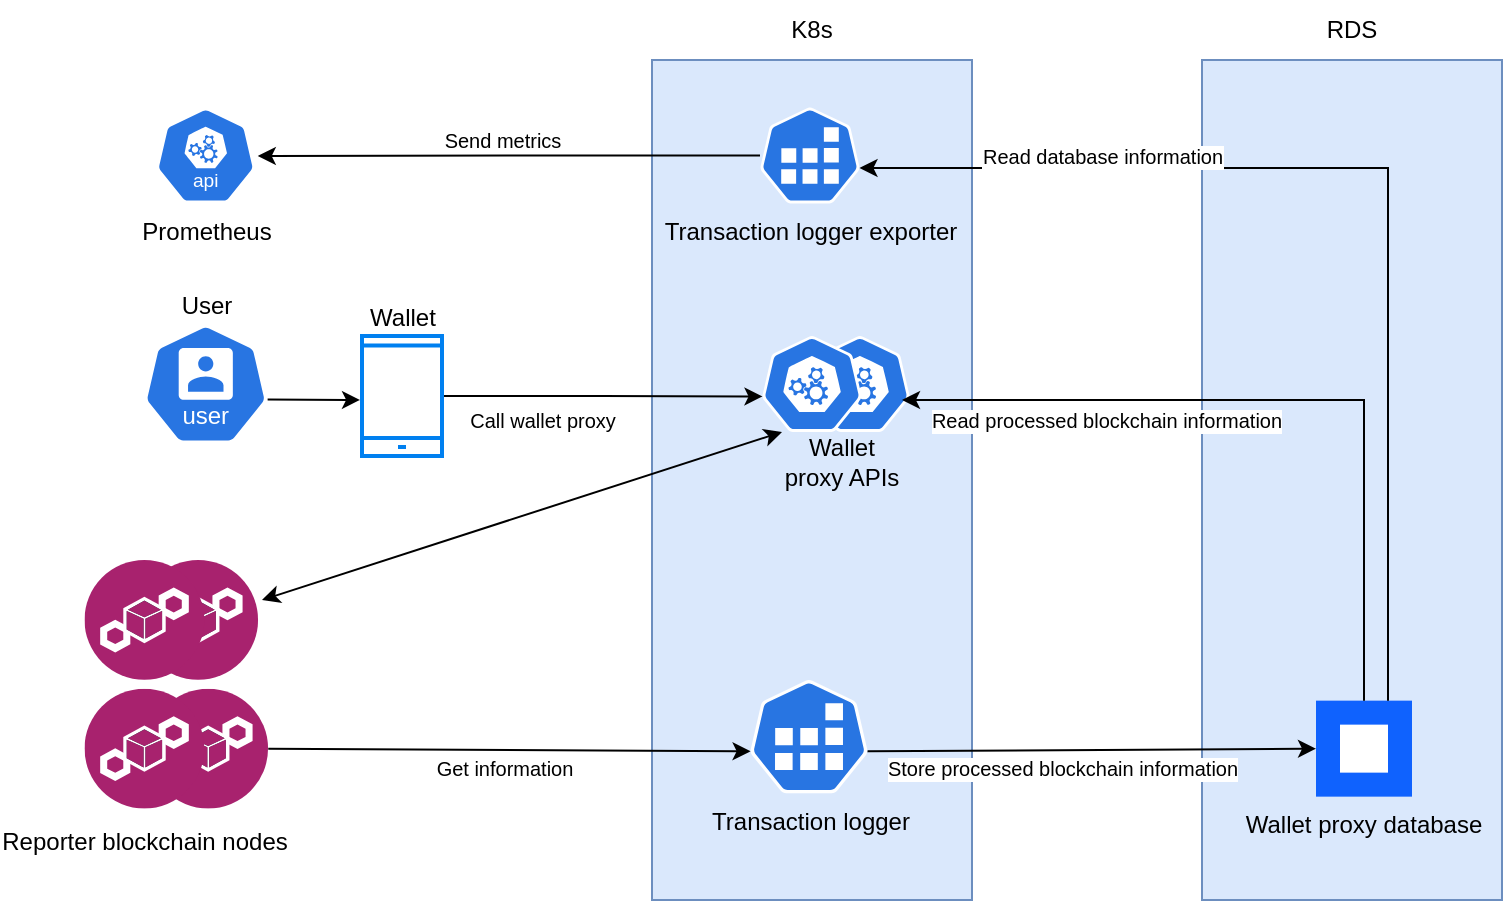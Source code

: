 <mxfile version="27.0.9">
  <diagram name="Page-1" id="LXZF_V3E9vUImPniDIsB">
    <mxGraphModel dx="1360" dy="885" grid="1" gridSize="10" guides="1" tooltips="1" connect="1" arrows="1" fold="1" page="1" pageScale="1" pageWidth="827" pageHeight="1169" math="0" shadow="0">
      <root>
        <mxCell id="0" />
        <mxCell id="1" parent="0" />
        <mxCell id="i6KSr7b9u-3ymFxsB6-P-23" value="" style="rounded=0;whiteSpace=wrap;html=1;fillColor=#dae8fc;strokeColor=#6c8ebf;" parent="1" vertex="1">
          <mxGeometry x="610" y="100" width="150" height="420" as="geometry" />
        </mxCell>
        <mxCell id="i6KSr7b9u-3ymFxsB6-P-24" value="" style="rounded=0;whiteSpace=wrap;html=1;fillColor=#dae8fc;strokeColor=#6c8ebf;" parent="1" vertex="1">
          <mxGeometry x="335" y="100" width="160" height="420" as="geometry" />
        </mxCell>
        <mxCell id="i6KSr7b9u-3ymFxsB6-P-25" value="" style="aspect=fixed;sketch=0;html=1;dashed=0;whitespace=wrap;verticalLabelPosition=bottom;verticalAlign=top;fillColor=#2875E2;strokeColor=#ffffff;points=[[0.005,0.63,0],[0.1,0.2,0],[0.9,0.2,0],[0.5,0,0],[0.995,0.63,0],[0.72,0.99,0],[0.5,1,0],[0.28,0.99,0]];shape=mxgraph.kubernetes.icon2;prIcon=api" parent="1" vertex="1">
          <mxGeometry x="414" y="238" width="50" height="48" as="geometry" />
        </mxCell>
        <mxCell id="i6KSr7b9u-3ymFxsB6-P-26" value="" style="image;aspect=fixed;perimeter=ellipsePerimeter;html=1;align=center;shadow=0;dashed=0;fontColor=light-dark(#000000, #6592cd);labelBackgroundColor=default;fontSize=12;spacingTop=3;image=img/lib/ibm/blockchain/blockchain.svg;" parent="1" vertex="1">
          <mxGeometry x="83.13" y="414.32" width="60" height="60" as="geometry" />
        </mxCell>
        <mxCell id="i6KSr7b9u-3ymFxsB6-P-27" value="" style="aspect=fixed;sketch=0;html=1;dashed=0;whitespace=wrap;verticalLabelPosition=top;verticalAlign=bottom;fillColor=#2875E2;strokeColor=#ffffff;points=[[0.005,0.63,0],[0.1,0.2,0],[0.9,0.2,0],[0.5,0,0],[0.995,0.63,0],[0.72,0.99,0],[0.5,1,0],[0.28,0.99,0]];shape=mxgraph.kubernetes.icon2;prIcon=api;labelPosition=center;align=center;" parent="1" vertex="1">
          <mxGeometry x="390" y="238" width="50" height="48" as="geometry" />
        </mxCell>
        <mxCell id="i6KSr7b9u-3ymFxsB6-P-28" value="Store processed blockchain information" style="rounded=0;orthogonalLoop=1;jettySize=auto;html=1;exitX=0.995;exitY=0.63;exitDx=0;exitDy=0;exitPerimeter=0;entryX=0;entryY=0.5;entryDx=0;entryDy=0;fontSize=10;" parent="1" source="i6KSr7b9u-3ymFxsB6-P-29" target="i6KSr7b9u-3ymFxsB6-P-31" edge="1">
          <mxGeometry x="-0.133" y="-9" relative="1" as="geometry">
            <mxPoint as="offset" />
            <Array as="points" />
          </mxGeometry>
        </mxCell>
        <mxCell id="i6KSr7b9u-3ymFxsB6-P-29" value="Transaction logger" style="aspect=fixed;sketch=0;html=1;dashed=0;whitespace=wrap;verticalLabelPosition=bottom;verticalAlign=top;fillColor=#2875E2;strokeColor=#ffffff;points=[[0.005,0.63,0],[0.1,0.2,0],[0.9,0.2,0],[0.5,0,0],[0.995,0.63,0],[0.72,0.99,0],[0.5,1,0],[0.28,0.99,0]];shape=mxgraph.kubernetes.icon2;prIcon=job" parent="1" vertex="1">
          <mxGeometry x="384" y="410" width="59" height="56.64" as="geometry" />
        </mxCell>
        <mxCell id="i6KSr7b9u-3ymFxsB6-P-30" value="Get information" style="rounded=0;orthogonalLoop=1;jettySize=auto;html=1;entryX=0.005;entryY=0.63;entryDx=0;entryDy=0;entryPerimeter=0;fontSize=10;" parent="1" source="i6KSr7b9u-3ymFxsB6-P-26" target="i6KSr7b9u-3ymFxsB6-P-29" edge="1">
          <mxGeometry x="-0.025" y="-9" relative="1" as="geometry">
            <mxPoint as="offset" />
          </mxGeometry>
        </mxCell>
        <mxCell id="i6KSr7b9u-3ymFxsB6-P-31" value="Wallet proxy database" style="shape=rect;fillColor=#0F62FE;aspect=fixed;resizable=0;labelPosition=center;verticalLabelPosition=bottom;align=center;verticalAlign=top;strokeColor=none;fontSize=12;" parent="1" vertex="1">
          <mxGeometry x="667" y="420.32" width="48" height="48" as="geometry" />
        </mxCell>
        <mxCell id="i6KSr7b9u-3ymFxsB6-P-32" value="" style="fillColor=#ffffff;strokeColor=none;dashed=0;outlineConnect=0;html=1;labelPosition=center;verticalLabelPosition=bottom;verticalAlign=top;part=1;movable=0;resizable=0;rotatable=0;shape=mxgraph.ibm_cloud.database--postgresql" parent="i6KSr7b9u-3ymFxsB6-P-31" vertex="1">
          <mxGeometry width="24" height="24" relative="1" as="geometry">
            <mxPoint x="12" y="12" as="offset" />
          </mxGeometry>
        </mxCell>
        <mxCell id="i6KSr7b9u-3ymFxsB6-P-33" value="Prometheus" style="aspect=fixed;sketch=0;html=1;dashed=0;whitespace=wrap;verticalLabelPosition=bottom;verticalAlign=top;fillColor=#2875E2;strokeColor=#ffffff;points=[[0.005,0.63,0],[0.1,0.2,0],[0.9,0.2,0],[0.5,0,0],[0.995,0.63,0],[0.72,0.99,0],[0.5,1,0],[0.28,0.99,0]];shape=mxgraph.kubernetes.icon2;kubernetesLabel=1;prIcon=api" parent="1" vertex="1">
          <mxGeometry x="86.88" y="123.75" width="50" height="48" as="geometry" />
        </mxCell>
        <mxCell id="i6KSr7b9u-3ymFxsB6-P-35" value="K8s" style="text;html=1;align=center;verticalAlign=middle;whiteSpace=wrap;rounded=0;" parent="1" vertex="1">
          <mxGeometry x="385" y="70" width="60" height="30" as="geometry" />
        </mxCell>
        <mxCell id="i6KSr7b9u-3ymFxsB6-P-36" value="RDS" style="text;html=1;align=center;verticalAlign=middle;whiteSpace=wrap;rounded=0;" parent="1" vertex="1">
          <mxGeometry x="655" y="70" width="60" height="30" as="geometry" />
        </mxCell>
        <mxCell id="i6KSr7b9u-3ymFxsB6-P-37" value="User" style="aspect=fixed;sketch=0;html=1;dashed=0;whitespace=wrap;verticalLabelPosition=top;verticalAlign=bottom;fillColor=#2875E2;strokeColor=#ffffff;points=[[0.005,0.63,0],[0.1,0.2,0],[0.9,0.2,0],[0.5,0,0],[0.995,0.63,0],[0.72,0.99,0],[0.5,1,0],[0.28,0.99,0]];shape=mxgraph.kubernetes.icon2;kubernetesLabel=1;prIcon=user;labelPosition=center;align=center;" parent="1" vertex="1">
          <mxGeometry x="80.64" y="232" width="62.49" height="60" as="geometry" />
        </mxCell>
        <mxCell id="i6KSr7b9u-3ymFxsB6-P-39" style="rounded=0;orthogonalLoop=1;jettySize=auto;html=1;exitX=0.995;exitY=0.63;exitDx=0;exitDy=0;exitPerimeter=0;entryX=-0.025;entryY=0.533;entryDx=0;entryDy=0;entryPerimeter=0;" parent="1" source="i6KSr7b9u-3ymFxsB6-P-37" target="i6KSr7b9u-3ymFxsB6-P-45" edge="1">
          <mxGeometry relative="1" as="geometry">
            <mxPoint x="141" y="346.25" as="sourcePoint" />
            <mxPoint x="180" y="270" as="targetPoint" />
          </mxGeometry>
        </mxCell>
        <mxCell id="i6KSr7b9u-3ymFxsB6-P-40" value="Call wallet proxy" style="edgeStyle=orthogonalEdgeStyle;rounded=0;orthogonalLoop=1;jettySize=auto;html=1;fontSize=10;entryX=0.005;entryY=0.63;entryDx=0;entryDy=0;entryPerimeter=0;" parent="1" source="i6KSr7b9u-3ymFxsB6-P-45" target="i6KSr7b9u-3ymFxsB6-P-27" edge="1">
          <mxGeometry x="-0.377" y="-12" relative="1" as="geometry">
            <mxPoint x="250" y="110" as="sourcePoint" />
            <mxPoint x="290" y="251" as="targetPoint" />
            <Array as="points" />
            <mxPoint as="offset" />
          </mxGeometry>
        </mxCell>
        <mxCell id="i6KSr7b9u-3ymFxsB6-P-41" value="Read processed blockchain information" style="edgeStyle=orthogonalEdgeStyle;rounded=0;orthogonalLoop=1;jettySize=auto;html=1;exitX=0.5;exitY=0;exitDx=0;exitDy=0;fontSize=10;" parent="1" source="i6KSr7b9u-3ymFxsB6-P-31" edge="1">
          <mxGeometry x="0.466" y="10" relative="1" as="geometry">
            <mxPoint x="460" y="270" as="targetPoint" />
            <Array as="points">
              <mxPoint x="691" y="270" />
              <mxPoint x="460" y="270" />
            </Array>
            <mxPoint as="offset" />
          </mxGeometry>
        </mxCell>
        <mxCell id="i6KSr7b9u-3ymFxsB6-P-44" value="Wallet proxy APIs" style="text;html=1;align=center;verticalAlign=middle;whiteSpace=wrap;rounded=0;" parent="1" vertex="1">
          <mxGeometry x="400" y="286" width="60" height="30" as="geometry" />
        </mxCell>
        <mxCell id="i6KSr7b9u-3ymFxsB6-P-45" value="Wallet" style="html=1;verticalLabelPosition=top;align=center;labelBackgroundColor=#ffffff;verticalAlign=bottom;strokeWidth=2;strokeColor=#0080F0;shadow=0;dashed=0;shape=mxgraph.ios7.icons.smartphone;labelPosition=center;" parent="1" vertex="1">
          <mxGeometry x="190" y="238" width="40" height="60" as="geometry" />
        </mxCell>
        <mxCell id="i6KSr7b9u-3ymFxsB6-P-47" value="Transaction logger exporter" style="aspect=fixed;sketch=0;html=1;dashed=0;whitespace=wrap;verticalLabelPosition=bottom;verticalAlign=top;fillColor=#2875E2;strokeColor=#ffffff;points=[[0.005,0.63,0],[0.1,0.2,0],[0.9,0.2,0],[0.5,0,0],[0.995,0.63,0],[0.72,0.99,0],[0.5,1,0],[0.28,0.99,0]];shape=mxgraph.kubernetes.icon2;prIcon=job" parent="1" vertex="1">
          <mxGeometry x="389" y="123.75" width="50" height="48" as="geometry" />
        </mxCell>
        <mxCell id="i6KSr7b9u-3ymFxsB6-P-49" value="Send metrics" style="edgeStyle=orthogonalEdgeStyle;rounded=0;orthogonalLoop=1;jettySize=auto;html=1;entryX=1.02;entryY=0.505;entryDx=0;entryDy=0;entryPerimeter=0;fontSize=10;" parent="1" source="i6KSr7b9u-3ymFxsB6-P-47" target="i6KSr7b9u-3ymFxsB6-P-33" edge="1">
          <mxGeometry x="0.032" y="-8" relative="1" as="geometry">
            <Array as="points" />
            <mxPoint as="offset" />
          </mxGeometry>
        </mxCell>
        <mxCell id="i6KSr7b9u-3ymFxsB6-P-51" value="Read database information" style="edgeStyle=orthogonalEdgeStyle;rounded=0;orthogonalLoop=1;jettySize=auto;html=1;entryX=0.995;entryY=0.63;entryDx=0;entryDy=0;entryPerimeter=0;exitX=0.75;exitY=0;exitDx=0;exitDy=0;fontSize=10;" parent="1" source="i6KSr7b9u-3ymFxsB6-P-31" target="i6KSr7b9u-3ymFxsB6-P-47" edge="1">
          <mxGeometry x="0.542" y="-6" relative="1" as="geometry">
            <mxPoint x="710" y="370" as="sourcePoint" />
            <Array as="points">
              <mxPoint x="703" y="154" />
            </Array>
            <mxPoint as="offset" />
          </mxGeometry>
        </mxCell>
        <mxCell id="v4V0i2jS9VOgHvQ84-kZ-1" value="Reporter blockchain nodes" style="image;aspect=fixed;perimeter=ellipsePerimeter;html=1;align=center;shadow=0;dashed=0;fontColor=light-dark(#000000, #6592cd);labelBackgroundColor=default;fontSize=12;spacingTop=3;image=img/lib/ibm/blockchain/blockchain.svg;" vertex="1" parent="1">
          <mxGeometry x="51.25" y="414.32" width="60" height="60" as="geometry" />
        </mxCell>
        <mxCell id="v4V0i2jS9VOgHvQ84-kZ-3" value="" style="image;aspect=fixed;perimeter=ellipsePerimeter;html=1;align=center;shadow=0;dashed=0;fontColor=light-dark(#000000, #6592cd);labelBackgroundColor=default;fontSize=12;spacingTop=3;image=img/lib/ibm/blockchain/blockchain.svg;" vertex="1" parent="1">
          <mxGeometry x="78.13" y="350" width="60" height="60" as="geometry" />
        </mxCell>
        <mxCell id="v4V0i2jS9VOgHvQ84-kZ-5" value="" style="endArrow=classic;startArrow=classic;html=1;rounded=0;entryX=0;entryY=0;entryDx=0;entryDy=0;" edge="1" parent="1" target="i6KSr7b9u-3ymFxsB6-P-44">
          <mxGeometry width="50" height="50" relative="1" as="geometry">
            <mxPoint x="140" y="370" as="sourcePoint" />
            <mxPoint x="440" y="430" as="targetPoint" />
          </mxGeometry>
        </mxCell>
        <mxCell id="v4V0i2jS9VOgHvQ84-kZ-6" value="" style="image;aspect=fixed;perimeter=ellipsePerimeter;html=1;align=center;shadow=0;dashed=0;fontColor=light-dark(#000000, #6592cd);labelBackgroundColor=default;fontSize=12;spacingTop=3;image=img/lib/ibm/blockchain/blockchain.svg;" vertex="1" parent="1">
          <mxGeometry x="51.25" y="350" width="60" height="60" as="geometry" />
        </mxCell>
      </root>
    </mxGraphModel>
  </diagram>
</mxfile>
